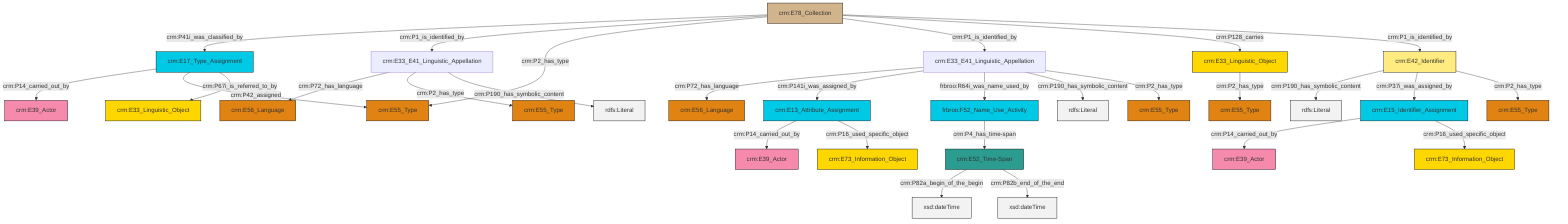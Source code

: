 graph TD
classDef Literal fill:#f2f2f2,stroke:#000000;
classDef CRM_Entity fill:#FFFFFF,stroke:#000000;
classDef Temporal_Entity fill:#00C9E6, stroke:#000000;
classDef Type fill:#E18312, stroke:#000000;
classDef Time-Span fill:#2C9C91, stroke:#000000;
classDef Appellation fill:#FFEB7F, stroke:#000000;
classDef Place fill:#008836, stroke:#000000;
classDef Persistent_Item fill:#B266B2, stroke:#000000;
classDef Conceptual_Object fill:#FFD700, stroke:#000000;
classDef Physical_Thing fill:#D2B48C, stroke:#000000;
classDef Actor fill:#f58aad, stroke:#000000;
classDef PC_Classes fill:#4ce600, stroke:#000000;
classDef Multi fill:#cccccc,stroke:#000000;

0["crm:E15_Identifier_Assignment"]:::Temporal_Entity -->|crm:P14_carried_out_by| 1["crm:E39_Actor"]:::Actor
2["crm:E33_E41_Linguistic_Appellation"]:::Default -->|crm:P72_has_language| 3["crm:E56_Language"]:::Type
10["frbroo:F52_Name_Use_Activity"]:::Temporal_Entity -->|crm:P4_has_time-span| 11["crm:E52_Time-Span"]:::Time-Span
12["crm:E33_Linguistic_Object"]:::Conceptual_Object -->|crm:P2_has_type| 6["crm:E55_Type"]:::Type
18["crm:E42_Identifier"]:::Appellation -->|crm:P190_has_symbolic_content| 19[rdfs:Literal]:::Literal
2["crm:E33_E41_Linguistic_Appellation"]:::Default -->|crm:P2_has_type| 20["crm:E55_Type"]:::Type
24["crm:E33_E41_Linguistic_Appellation"]:::Default -->|crm:P72_has_language| 25["crm:E56_Language"]:::Type
24["crm:E33_E41_Linguistic_Appellation"]:::Default -->|crm:P141i_was_assigned_by| 26["crm:E13_Attribute_Assignment"]:::Temporal_Entity
26["crm:E13_Attribute_Assignment"]:::Temporal_Entity -->|crm:P14_carried_out_by| 16["crm:E39_Actor"]:::Actor
0["crm:E15_Identifier_Assignment"]:::Temporal_Entity -->|crm:P16_used_specific_object| 21["crm:E73_Information_Object"]:::Conceptual_Object
11["crm:E52_Time-Span"]:::Time-Span -->|crm:P82a_begin_of_the_begin| 32[xsd:dateTime]:::Literal
33["crm:E17_Type_Assignment"]:::Temporal_Entity -->|crm:P14_carried_out_by| 29["crm:E39_Actor"]:::Actor
24["crm:E33_E41_Linguistic_Appellation"]:::Default -->|frbroo:R64i_was_name_used_by| 10["frbroo:F52_Name_Use_Activity"]:::Temporal_Entity
13["crm:E78_Collection"]:::Physical_Thing -->|crm:P41i_was_classified_by| 33["crm:E17_Type_Assignment"]:::Temporal_Entity
13["crm:E78_Collection"]:::Physical_Thing -->|crm:P1_is_identified_by| 2["crm:E33_E41_Linguistic_Appellation"]:::Default
26["crm:E13_Attribute_Assignment"]:::Temporal_Entity -->|crm:P16_used_specific_object| 42["crm:E73_Information_Object"]:::Conceptual_Object
2["crm:E33_E41_Linguistic_Appellation"]:::Default -->|crm:P190_has_symbolic_content| 44[rdfs:Literal]:::Literal
33["crm:E17_Type_Assignment"]:::Temporal_Entity -->|crm:P42_assigned| 4["crm:E55_Type"]:::Type
13["crm:E78_Collection"]:::Physical_Thing -->|crm:P2_has_type| 4["crm:E55_Type"]:::Type
13["crm:E78_Collection"]:::Physical_Thing -->|crm:P1_is_identified_by| 24["crm:E33_E41_Linguistic_Appellation"]:::Default
24["crm:E33_E41_Linguistic_Appellation"]:::Default -->|crm:P190_has_symbolic_content| 49[rdfs:Literal]:::Literal
33["crm:E17_Type_Assignment"]:::Temporal_Entity -->|crm:P67i_is_referred_to_by| 8["crm:E33_Linguistic_Object"]:::Conceptual_Object
13["crm:E78_Collection"]:::Physical_Thing -->|crm:P128_carries| 12["crm:E33_Linguistic_Object"]:::Conceptual_Object
24["crm:E33_E41_Linguistic_Appellation"]:::Default -->|crm:P2_has_type| 39["crm:E55_Type"]:::Type
11["crm:E52_Time-Span"]:::Time-Span -->|crm:P82b_end_of_the_end| 50[xsd:dateTime]:::Literal
13["crm:E78_Collection"]:::Physical_Thing -->|crm:P1_is_identified_by| 18["crm:E42_Identifier"]:::Appellation
18["crm:E42_Identifier"]:::Appellation -->|crm:P37i_was_assigned_by| 0["crm:E15_Identifier_Assignment"]:::Temporal_Entity
18["crm:E42_Identifier"]:::Appellation -->|crm:P2_has_type| 35["crm:E55_Type"]:::Type